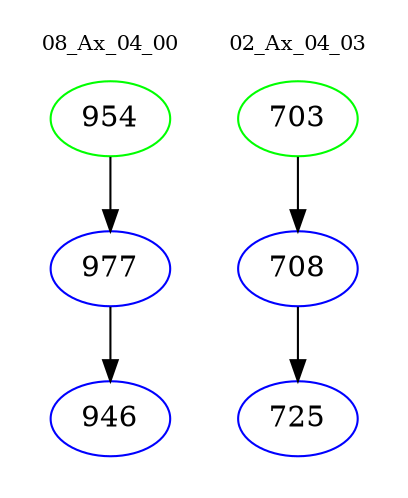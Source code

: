 digraph{
subgraph cluster_0 {
color = white
label = "08_Ax_04_00";
fontsize=10;
T0_954 [label="954", color="green"]
T0_954 -> T0_977 [color="black"]
T0_977 [label="977", color="blue"]
T0_977 -> T0_946 [color="black"]
T0_946 [label="946", color="blue"]
}
subgraph cluster_1 {
color = white
label = "02_Ax_04_03";
fontsize=10;
T1_703 [label="703", color="green"]
T1_703 -> T1_708 [color="black"]
T1_708 [label="708", color="blue"]
T1_708 -> T1_725 [color="black"]
T1_725 [label="725", color="blue"]
}
}
